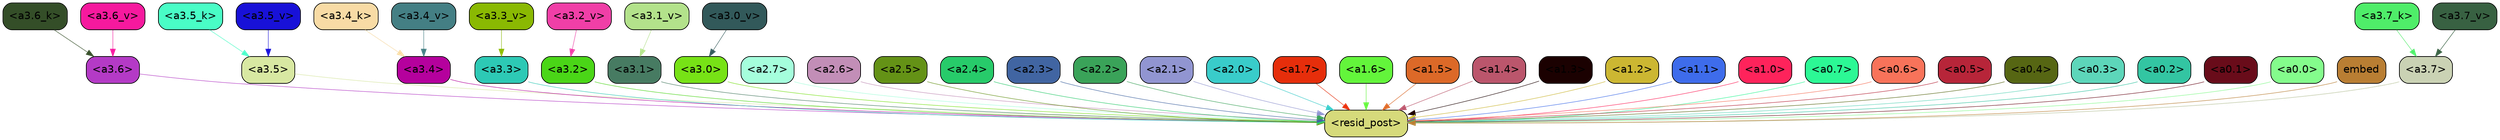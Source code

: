 strict digraph "" {
	graph [bgcolor=transparent,
		layout=dot,
		overlap=false,
		splines=true
	];
	"<a3.7>"	[color=black,
		fillcolor="#cad2b4",
		fontname=Helvetica,
		shape=box,
		style="filled, rounded"];
	"<resid_post>"	[color=black,
		fillcolor="#d6da7b",
		fontname=Helvetica,
		shape=box,
		style="filled, rounded"];
	"<a3.7>" -> "<resid_post>"	[color="#cad2b4",
		penwidth=0.8263697922229767];
	"<a3.6>"	[color=black,
		fillcolor="#b43ac6",
		fontname=Helvetica,
		shape=box,
		style="filled, rounded"];
	"<a3.6>" -> "<resid_post>"	[color="#b43ac6",
		penwidth=0.6];
	"<a3.5>"	[color=black,
		fillcolor="#d8e8a2",
		fontname=Helvetica,
		shape=box,
		style="filled, rounded"];
	"<a3.5>" -> "<resid_post>"	[color="#d8e8a2",
		penwidth=0.6];
	"<a3.4>"	[color=black,
		fillcolor="#b5019d",
		fontname=Helvetica,
		shape=box,
		style="filled, rounded"];
	"<a3.4>" -> "<resid_post>"	[color="#b5019d",
		penwidth=0.6];
	"<a3.3>"	[color=black,
		fillcolor="#2dc9b5",
		fontname=Helvetica,
		shape=box,
		style="filled, rounded"];
	"<a3.3>" -> "<resid_post>"	[color="#2dc9b5",
		penwidth=0.6];
	"<a3.2>"	[color=black,
		fillcolor="#4ad617",
		fontname=Helvetica,
		shape=box,
		style="filled, rounded"];
	"<a3.2>" -> "<resid_post>"	[color="#4ad617",
		penwidth=0.6];
	"<a3.1>"	[color=black,
		fillcolor="#477b62",
		fontname=Helvetica,
		shape=box,
		style="filled, rounded"];
	"<a3.1>" -> "<resid_post>"	[color="#477b62",
		penwidth=0.6];
	"<a3.0>"	[color=black,
		fillcolor="#77e216",
		fontname=Helvetica,
		shape=box,
		style="filled, rounded"];
	"<a3.0>" -> "<resid_post>"	[color="#77e216",
		penwidth=0.6];
	"<a2.7>"	[color=black,
		fillcolor="#a5fedc",
		fontname=Helvetica,
		shape=box,
		style="filled, rounded"];
	"<a2.7>" -> "<resid_post>"	[color="#a5fedc",
		penwidth=0.6];
	"<a2.6>"	[color=black,
		fillcolor="#c28eb7",
		fontname=Helvetica,
		shape=box,
		style="filled, rounded"];
	"<a2.6>" -> "<resid_post>"	[color="#c28eb7",
		penwidth=0.6];
	"<a2.5>"	[color=black,
		fillcolor="#649216",
		fontname=Helvetica,
		shape=box,
		style="filled, rounded"];
	"<a2.5>" -> "<resid_post>"	[color="#649216",
		penwidth=0.6];
	"<a2.4>"	[color=black,
		fillcolor="#27cb6a",
		fontname=Helvetica,
		shape=box,
		style="filled, rounded"];
	"<a2.4>" -> "<resid_post>"	[color="#27cb6a",
		penwidth=0.6];
	"<a2.3>"	[color=black,
		fillcolor="#4165a2",
		fontname=Helvetica,
		shape=box,
		style="filled, rounded"];
	"<a2.3>" -> "<resid_post>"	[color="#4165a2",
		penwidth=0.6];
	"<a2.2>"	[color=black,
		fillcolor="#3aa359",
		fontname=Helvetica,
		shape=box,
		style="filled, rounded"];
	"<a2.2>" -> "<resid_post>"	[color="#3aa359",
		penwidth=0.6];
	"<a2.1>"	[color=black,
		fillcolor="#9195d1",
		fontname=Helvetica,
		shape=box,
		style="filled, rounded"];
	"<a2.1>" -> "<resid_post>"	[color="#9195d1",
		penwidth=0.6];
	"<a2.0>"	[color=black,
		fillcolor="#39ccca",
		fontname=Helvetica,
		shape=box,
		style="filled, rounded"];
	"<a2.0>" -> "<resid_post>"	[color="#39ccca",
		penwidth=0.6];
	"<a1.7>"	[color=black,
		fillcolor="#e62e0b",
		fontname=Helvetica,
		shape=box,
		style="filled, rounded"];
	"<a1.7>" -> "<resid_post>"	[color="#e62e0b",
		penwidth=0.6];
	"<a1.6>"	[color=black,
		fillcolor="#63f53b",
		fontname=Helvetica,
		shape=box,
		style="filled, rounded"];
	"<a1.6>" -> "<resid_post>"	[color="#63f53b",
		penwidth=0.6];
	"<a1.5>"	[color=black,
		fillcolor="#dc6928",
		fontname=Helvetica,
		shape=box,
		style="filled, rounded"];
	"<a1.5>" -> "<resid_post>"	[color="#dc6928",
		penwidth=0.6];
	"<a1.4>"	[color=black,
		fillcolor="#bb566c",
		fontname=Helvetica,
		shape=box,
		style="filled, rounded"];
	"<a1.4>" -> "<resid_post>"	[color="#bb566c",
		penwidth=0.6];
	"<a1.3>"	[color=black,
		fillcolor="#1b0101",
		fontname=Helvetica,
		shape=box,
		style="filled, rounded"];
	"<a1.3>" -> "<resid_post>"	[color="#1b0101",
		penwidth=0.6];
	"<a1.2>"	[color=black,
		fillcolor="#ccb732",
		fontname=Helvetica,
		shape=box,
		style="filled, rounded"];
	"<a1.2>" -> "<resid_post>"	[color="#ccb732",
		penwidth=0.6];
	"<a1.1>"	[color=black,
		fillcolor="#3e6ceb",
		fontname=Helvetica,
		shape=box,
		style="filled, rounded"];
	"<a1.1>" -> "<resid_post>"	[color="#3e6ceb",
		penwidth=0.6];
	"<a1.0>"	[color=black,
		fillcolor="#fe235b",
		fontname=Helvetica,
		shape=box,
		style="filled, rounded"];
	"<a1.0>" -> "<resid_post>"	[color="#fe235b",
		penwidth=0.6];
	"<a0.7>"	[color=black,
		fillcolor="#2cf895",
		fontname=Helvetica,
		shape=box,
		style="filled, rounded"];
	"<a0.7>" -> "<resid_post>"	[color="#2cf895",
		penwidth=0.6];
	"<a0.6>"	[color=black,
		fillcolor="#f8735a",
		fontname=Helvetica,
		shape=box,
		style="filled, rounded"];
	"<a0.6>" -> "<resid_post>"	[color="#f8735a",
		penwidth=0.6];
	"<a0.5>"	[color=black,
		fillcolor="#b72539",
		fontname=Helvetica,
		shape=box,
		style="filled, rounded"];
	"<a0.5>" -> "<resid_post>"	[color="#b72539",
		penwidth=0.6];
	"<a0.4>"	[color=black,
		fillcolor="#566613",
		fontname=Helvetica,
		shape=box,
		style="filled, rounded"];
	"<a0.4>" -> "<resid_post>"	[color="#566613",
		penwidth=0.6];
	"<a0.3>"	[color=black,
		fillcolor="#5dd6ba",
		fontname=Helvetica,
		shape=box,
		style="filled, rounded"];
	"<a0.3>" -> "<resid_post>"	[color="#5dd6ba",
		penwidth=0.6];
	"<a0.2>"	[color=black,
		fillcolor="#33c5a2",
		fontname=Helvetica,
		shape=box,
		style="filled, rounded"];
	"<a0.2>" -> "<resid_post>"	[color="#33c5a2",
		penwidth=0.6];
	"<a0.1>"	[color=black,
		fillcolor="#690c1a",
		fontname=Helvetica,
		shape=box,
		style="filled, rounded"];
	"<a0.1>" -> "<resid_post>"	[color="#690c1a",
		penwidth=0.6];
	"<a0.0>"	[color=black,
		fillcolor="#84fc8c",
		fontname=Helvetica,
		shape=box,
		style="filled, rounded"];
	"<a0.0>" -> "<resid_post>"	[color="#84fc8c",
		penwidth=0.6];
	embed	[color=black,
		fillcolor="#b97e33",
		fontname=Helvetica,
		shape=box,
		style="filled, rounded"];
	embed -> "<resid_post>"	[color="#b97e33",
		penwidth=0.6];
	"<a3.7_k>"	[color=black,
		fillcolor="#4fed69",
		fontname=Helvetica,
		shape=box,
		style="filled, rounded"];
	"<a3.7_k>" -> "<a3.7>"	[color="#4fed69",
		penwidth=0.6];
	"<a3.6_k>"	[color=black,
		fillcolor="#344e28",
		fontname=Helvetica,
		shape=box,
		style="filled, rounded"];
	"<a3.6_k>" -> "<a3.6>"	[color="#344e28",
		penwidth=0.6];
	"<a3.5_k>"	[color=black,
		fillcolor="#49fdc6",
		fontname=Helvetica,
		shape=box,
		style="filled, rounded"];
	"<a3.5_k>" -> "<a3.5>"	[color="#49fdc6",
		penwidth=0.6];
	"<a3.4_k>"	[color=black,
		fillcolor="#f8dba5",
		fontname=Helvetica,
		shape=box,
		style="filled, rounded"];
	"<a3.4_k>" -> "<a3.4>"	[color="#f8dba5",
		penwidth=0.6];
	"<a3.7_v>"	[color=black,
		fillcolor="#386142",
		fontname=Helvetica,
		shape=box,
		style="filled, rounded"];
	"<a3.7_v>" -> "<a3.7>"	[color="#386142",
		penwidth=0.6738671064376831];
	"<a3.6_v>"	[color=black,
		fillcolor="#f6199e",
		fontname=Helvetica,
		shape=box,
		style="filled, rounded"];
	"<a3.6_v>" -> "<a3.6>"	[color="#f6199e",
		penwidth=0.6];
	"<a3.5_v>"	[color=black,
		fillcolor="#1811d8",
		fontname=Helvetica,
		shape=box,
		style="filled, rounded"];
	"<a3.5_v>" -> "<a3.5>"	[color="#1811d8",
		penwidth=0.6];
	"<a3.4_v>"	[color=black,
		fillcolor="#447f84",
		fontname=Helvetica,
		shape=box,
		style="filled, rounded"];
	"<a3.4_v>" -> "<a3.4>"	[color="#447f84",
		penwidth=0.6];
	"<a3.3_v>"	[color=black,
		fillcolor="#8ab902",
		fontname=Helvetica,
		shape=box,
		style="filled, rounded"];
	"<a3.3_v>" -> "<a3.3>"	[color="#8ab902",
		penwidth=0.6];
	"<a3.2_v>"	[color=black,
		fillcolor="#f03fa7",
		fontname=Helvetica,
		shape=box,
		style="filled, rounded"];
	"<a3.2_v>" -> "<a3.2>"	[color="#f03fa7",
		penwidth=0.6];
	"<a3.1_v>"	[color=black,
		fillcolor="#b3e28b",
		fontname=Helvetica,
		shape=box,
		style="filled, rounded"];
	"<a3.1_v>" -> "<a3.1>"	[color="#b3e28b",
		penwidth=0.6];
	"<a3.0_v>"	[color=black,
		fillcolor="#32595a",
		fontname=Helvetica,
		shape=box,
		style="filled, rounded"];
	"<a3.0_v>" -> "<a3.0>"	[color="#32595a",
		penwidth=0.6];
}
